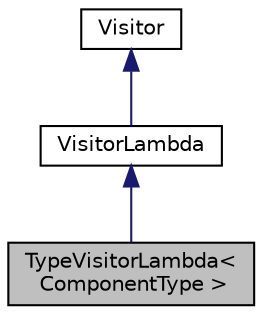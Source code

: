 digraph "TypeVisitorLambda&lt; ComponentType &gt;"
{
 // INTERACTIVE_SVG=YES
  edge [fontname="Helvetica",fontsize="10",labelfontname="Helvetica",labelfontsize="10"];
  node [fontname="Helvetica",fontsize="10",shape=record];
  Node3 [label="TypeVisitorLambda\<\l ComponentType \>",height=0.2,width=0.4,color="black", fillcolor="grey75", style="filled", fontcolor="black"];
  Node4 -> Node3 [dir="back",color="midnightblue",fontsize="10",style="solid",fontname="Helvetica"];
  Node4 [label="VisitorLambda",height=0.2,width=0.4,color="black", fillcolor="white", style="filled",URL="$classVisitorLambda.html",tooltip="Allows using C++11 lambda expressions to set the action to be performed on each node, and also check via a lambda predicate whether the given node needs to be acted upon. "];
  Node5 -> Node4 [dir="back",color="midnightblue",fontsize="10",style="solid",fontname="Helvetica"];
  Node5 [label="Visitor",height=0.2,width=0.4,color="black", fillcolor="white", style="filled",URL="$classVisitor.html",tooltip="An abstract interface to traverse those nodes in the Composite pattern which fulfill a certain predic..."];
}
